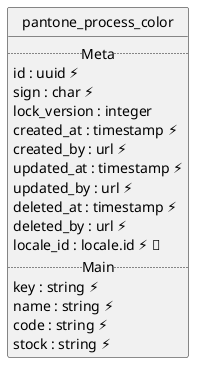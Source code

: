 @startuml uml
skinparam monochrome true
skinparam linetype ortho
hide circle

entity pantone_process_color {
  .. Meta ..
  id : uuid ⚡
  sign : char ⚡
  lock_version : integer
  created_at : timestamp ⚡
  created_by : url ⚡
  updated_at : timestamp ⚡
  updated_by : url ⚡
  deleted_at : timestamp ⚡
  deleted_by : url ⚡
  locale_id : locale.id ⚡ 🔑
  .. Main ..
  key : string ⚡
  name : string ⚡
  code : string ⚡
  stock : string ⚡
}

@enduml

